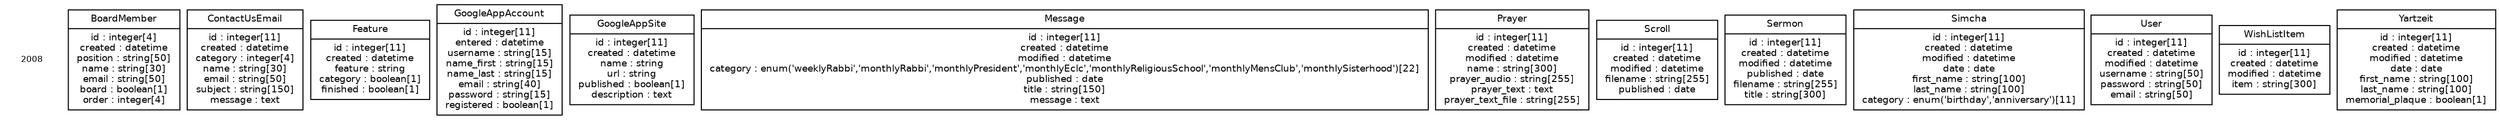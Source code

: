 digraph G {
	overlap=false;
	splines=true;
	node [fontname="Helvetica",fontsize=9];
	edge [fontname="Helvetica",fontsize=8];
	ranksep=0.1;
	nodesep=0.1;
	_schema_info [shape="plaintext", label="2008", fontname="Helvetica",fontsize=8];
	"BoardMember" [label="{BoardMember|id : integer[4]\ncreated : datetime\nposition : string[50]\nname : string[30]\nemail : string[50]\nboard : boolean[1]\norder : integer[4]\n}" shape="record"];
	"ContactUsEmail" [label="{ContactUsEmail|id : integer[11]\ncreated : datetime\ncategory : integer[4]\nname : string[30]\nemail : string[50]\nsubject : string[150]\nmessage : text\n}" shape="record"];
	"Feature" [label="{Feature|id : integer[11]\ncreated : datetime\nfeature : string\ncategory : boolean[1]\nfinished : boolean[1]\n}" shape="record"];
	"GoogleAppAccount" [label="{GoogleAppAccount|id : integer[11]\nentered : datetime\nusername : string[15]\nname_first : string[15]\nname_last : string[15]\nemail : string[40]\npassword : string[15]\nregistered : boolean[1]\n}" shape="record"];
	"GoogleAppSite" [label="{GoogleAppSite|id : integer[11]\ncreated : datetime\nname : string\nurl : string\npublished : boolean[1]\ndescription : text\n}" shape="record"];
	"Message" [label="{Message|id : integer[11]\ncreated : datetime\nmodified : datetime\ncategory : enum('weeklyRabbi','monthlyRabbi','monthlyPresident','monthlyEclc','monthlyReligiousSchool','monthlyMensClub','monthlySisterhood')[22]\npublished : date\ntitle : string[150]\nmessage : text\n}" shape="record"];
	"Prayer" [label="{Prayer|id : integer[11]\ncreated : datetime\nmodified : datetime\nname : string[300]\nprayer_audio : string[255]\nprayer_text : text\nprayer_text_file : string[255]\n}" shape="record"];
	"Scroll" [label="{Scroll|id : integer[11]\ncreated : datetime\nmodified : datetime\nfilename : string[255]\npublished : date\n}" shape="record"];
	"Sermon" [label="{Sermon|id : integer[11]\ncreated : datetime\nmodified : datetime\npublished : date\nfilename : string[255]\ntitle : string[300]\n}" shape="record"];
	"Simcha" [label="{Simcha|id : integer[11]\ncreated : datetime\nmodified : datetime\ndate : date\nfirst_name : string[100]\nlast_name : string[100]\ncategory : enum('birthday','anniversary')[11]\n}" shape="record"];
	"User" [label="{User|id : integer[11]\ncreated : datetime\nmodified : datetime\nusername : string[50]\npassword : string[50]\nemail : string[50]\n}" shape="record"];
	"WishListItem" [label="{WishListItem|id : integer[11]\ncreated : datetime\nmodified : datetime\nitem : string[300]\n}" shape="record"];
	"Yartzeit" [label="{Yartzeit|id : integer[11]\ncreated : datetime\nmodified : datetime\ndate : date\nfirst_name : string[100]\nlast_name : string[100]\nmemorial_plaque : boolean[1]\n}" shape="record"];
}
